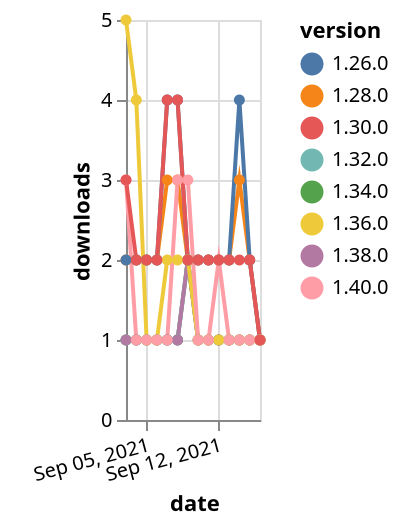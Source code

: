 {"$schema": "https://vega.github.io/schema/vega-lite/v5.json", "description": "A simple bar chart with embedded data.", "data": {"values": [{"date": "2021-09-03", "total": 192, "delta": 1, "version": "1.34.0"}, {"date": "2021-09-04", "total": 193, "delta": 1, "version": "1.34.0"}, {"date": "2021-09-05", "total": 194, "delta": 1, "version": "1.34.0"}, {"date": "2021-09-06", "total": 195, "delta": 1, "version": "1.34.0"}, {"date": "2021-09-07", "total": 196, "delta": 1, "version": "1.34.0"}, {"date": "2021-09-08", "total": 197, "delta": 1, "version": "1.34.0"}, {"date": "2021-09-09", "total": 199, "delta": 2, "version": "1.34.0"}, {"date": "2021-09-10", "total": 200, "delta": 1, "version": "1.34.0"}, {"date": "2021-09-11", "total": 201, "delta": 1, "version": "1.34.0"}, {"date": "2021-09-12", "total": 202, "delta": 1, "version": "1.34.0"}, {"date": "2021-09-13", "total": 203, "delta": 1, "version": "1.34.0"}, {"date": "2021-09-14", "total": 204, "delta": 1, "version": "1.34.0"}, {"date": "2021-09-15", "total": 205, "delta": 1, "version": "1.34.0"}, {"date": "2021-09-16", "total": 206, "delta": 1, "version": "1.34.0"}, {"date": "2021-09-03", "total": 299, "delta": 1, "version": "1.32.0"}, {"date": "2021-09-04", "total": 300, "delta": 1, "version": "1.32.0"}, {"date": "2021-09-05", "total": 301, "delta": 1, "version": "1.32.0"}, {"date": "2021-09-06", "total": 302, "delta": 1, "version": "1.32.0"}, {"date": "2021-09-07", "total": 303, "delta": 1, "version": "1.32.0"}, {"date": "2021-09-08", "total": 304, "delta": 1, "version": "1.32.0"}, {"date": "2021-09-09", "total": 306, "delta": 2, "version": "1.32.0"}, {"date": "2021-09-10", "total": 307, "delta": 1, "version": "1.32.0"}, {"date": "2021-09-11", "total": 308, "delta": 1, "version": "1.32.0"}, {"date": "2021-09-12", "total": 309, "delta": 1, "version": "1.32.0"}, {"date": "2021-09-13", "total": 310, "delta": 1, "version": "1.32.0"}, {"date": "2021-09-14", "total": 311, "delta": 1, "version": "1.32.0"}, {"date": "2021-09-15", "total": 312, "delta": 1, "version": "1.32.0"}, {"date": "2021-09-16", "total": 313, "delta": 1, "version": "1.32.0"}, {"date": "2021-09-03", "total": 2662, "delta": 2, "version": "1.28.0"}, {"date": "2021-09-04", "total": 2664, "delta": 2, "version": "1.28.0"}, {"date": "2021-09-05", "total": 2666, "delta": 2, "version": "1.28.0"}, {"date": "2021-09-06", "total": 2668, "delta": 2, "version": "1.28.0"}, {"date": "2021-09-07", "total": 2671, "delta": 3, "version": "1.28.0"}, {"date": "2021-09-08", "total": 2674, "delta": 3, "version": "1.28.0"}, {"date": "2021-09-09", "total": 2676, "delta": 2, "version": "1.28.0"}, {"date": "2021-09-10", "total": 2678, "delta": 2, "version": "1.28.0"}, {"date": "2021-09-11", "total": 2680, "delta": 2, "version": "1.28.0"}, {"date": "2021-09-12", "total": 2682, "delta": 2, "version": "1.28.0"}, {"date": "2021-09-13", "total": 2684, "delta": 2, "version": "1.28.0"}, {"date": "2021-09-14", "total": 2687, "delta": 3, "version": "1.28.0"}, {"date": "2021-09-15", "total": 2689, "delta": 2, "version": "1.28.0"}, {"date": "2021-09-16", "total": 2690, "delta": 1, "version": "1.28.0"}, {"date": "2021-09-03", "total": 3205, "delta": 2, "version": "1.26.0"}, {"date": "2021-09-04", "total": 3207, "delta": 2, "version": "1.26.0"}, {"date": "2021-09-05", "total": 3209, "delta": 2, "version": "1.26.0"}, {"date": "2021-09-06", "total": 3211, "delta": 2, "version": "1.26.0"}, {"date": "2021-09-07", "total": 3215, "delta": 4, "version": "1.26.0"}, {"date": "2021-09-08", "total": 3219, "delta": 4, "version": "1.26.0"}, {"date": "2021-09-09", "total": 3221, "delta": 2, "version": "1.26.0"}, {"date": "2021-09-10", "total": 3223, "delta": 2, "version": "1.26.0"}, {"date": "2021-09-11", "total": 3225, "delta": 2, "version": "1.26.0"}, {"date": "2021-09-12", "total": 3227, "delta": 2, "version": "1.26.0"}, {"date": "2021-09-13", "total": 3229, "delta": 2, "version": "1.26.0"}, {"date": "2021-09-14", "total": 3233, "delta": 4, "version": "1.26.0"}, {"date": "2021-09-15", "total": 3235, "delta": 2, "version": "1.26.0"}, {"date": "2021-09-16", "total": 3236, "delta": 1, "version": "1.26.0"}, {"date": "2021-09-03", "total": 157, "delta": 1, "version": "1.38.0"}, {"date": "2021-09-04", "total": 158, "delta": 1, "version": "1.38.0"}, {"date": "2021-09-05", "total": 159, "delta": 1, "version": "1.38.0"}, {"date": "2021-09-06", "total": 160, "delta": 1, "version": "1.38.0"}, {"date": "2021-09-07", "total": 161, "delta": 1, "version": "1.38.0"}, {"date": "2021-09-08", "total": 162, "delta": 1, "version": "1.38.0"}, {"date": "2021-09-09", "total": 164, "delta": 2, "version": "1.38.0"}, {"date": "2021-09-10", "total": 165, "delta": 1, "version": "1.38.0"}, {"date": "2021-09-11", "total": 166, "delta": 1, "version": "1.38.0"}, {"date": "2021-09-12", "total": 167, "delta": 1, "version": "1.38.0"}, {"date": "2021-09-13", "total": 168, "delta": 1, "version": "1.38.0"}, {"date": "2021-09-14", "total": 169, "delta": 1, "version": "1.38.0"}, {"date": "2021-09-15", "total": 170, "delta": 1, "version": "1.38.0"}, {"date": "2021-09-16", "total": 171, "delta": 1, "version": "1.38.0"}, {"date": "2021-09-03", "total": 372, "delta": 5, "version": "1.36.0"}, {"date": "2021-09-04", "total": 376, "delta": 4, "version": "1.36.0"}, {"date": "2021-09-05", "total": 377, "delta": 1, "version": "1.36.0"}, {"date": "2021-09-06", "total": 378, "delta": 1, "version": "1.36.0"}, {"date": "2021-09-07", "total": 380, "delta": 2, "version": "1.36.0"}, {"date": "2021-09-08", "total": 382, "delta": 2, "version": "1.36.0"}, {"date": "2021-09-09", "total": 384, "delta": 2, "version": "1.36.0"}, {"date": "2021-09-10", "total": 385, "delta": 1, "version": "1.36.0"}, {"date": "2021-09-11", "total": 386, "delta": 1, "version": "1.36.0"}, {"date": "2021-09-12", "total": 387, "delta": 1, "version": "1.36.0"}, {"date": "2021-09-13", "total": 388, "delta": 1, "version": "1.36.0"}, {"date": "2021-09-14", "total": 389, "delta": 1, "version": "1.36.0"}, {"date": "2021-09-15", "total": 390, "delta": 1, "version": "1.36.0"}, {"date": "2021-09-16", "total": 391, "delta": 1, "version": "1.36.0"}, {"date": "2021-09-03", "total": 183, "delta": 3, "version": "1.40.0"}, {"date": "2021-09-04", "total": 184, "delta": 1, "version": "1.40.0"}, {"date": "2021-09-05", "total": 185, "delta": 1, "version": "1.40.0"}, {"date": "2021-09-06", "total": 186, "delta": 1, "version": "1.40.0"}, {"date": "2021-09-07", "total": 187, "delta": 1, "version": "1.40.0"}, {"date": "2021-09-08", "total": 190, "delta": 3, "version": "1.40.0"}, {"date": "2021-09-09", "total": 193, "delta": 3, "version": "1.40.0"}, {"date": "2021-09-10", "total": 194, "delta": 1, "version": "1.40.0"}, {"date": "2021-09-11", "total": 195, "delta": 1, "version": "1.40.0"}, {"date": "2021-09-12", "total": 197, "delta": 2, "version": "1.40.0"}, {"date": "2021-09-13", "total": 198, "delta": 1, "version": "1.40.0"}, {"date": "2021-09-14", "total": 199, "delta": 1, "version": "1.40.0"}, {"date": "2021-09-15", "total": 200, "delta": 1, "version": "1.40.0"}, {"date": "2021-09-16", "total": 201, "delta": 1, "version": "1.40.0"}, {"date": "2021-09-03", "total": 2564, "delta": 3, "version": "1.30.0"}, {"date": "2021-09-04", "total": 2566, "delta": 2, "version": "1.30.0"}, {"date": "2021-09-05", "total": 2568, "delta": 2, "version": "1.30.0"}, {"date": "2021-09-06", "total": 2570, "delta": 2, "version": "1.30.0"}, {"date": "2021-09-07", "total": 2574, "delta": 4, "version": "1.30.0"}, {"date": "2021-09-08", "total": 2578, "delta": 4, "version": "1.30.0"}, {"date": "2021-09-09", "total": 2580, "delta": 2, "version": "1.30.0"}, {"date": "2021-09-10", "total": 2582, "delta": 2, "version": "1.30.0"}, {"date": "2021-09-11", "total": 2584, "delta": 2, "version": "1.30.0"}, {"date": "2021-09-12", "total": 2586, "delta": 2, "version": "1.30.0"}, {"date": "2021-09-13", "total": 2588, "delta": 2, "version": "1.30.0"}, {"date": "2021-09-14", "total": 2590, "delta": 2, "version": "1.30.0"}, {"date": "2021-09-15", "total": 2592, "delta": 2, "version": "1.30.0"}, {"date": "2021-09-16", "total": 2593, "delta": 1, "version": "1.30.0"}]}, "width": "container", "mark": {"type": "line", "point": {"filled": true}}, "encoding": {"x": {"field": "date", "type": "temporal", "timeUnit": "yearmonthdate", "title": "date", "axis": {"labelAngle": -15}}, "y": {"field": "delta", "type": "quantitative", "title": "downloads"}, "color": {"field": "version", "type": "nominal"}, "tooltip": {"field": "delta"}}}